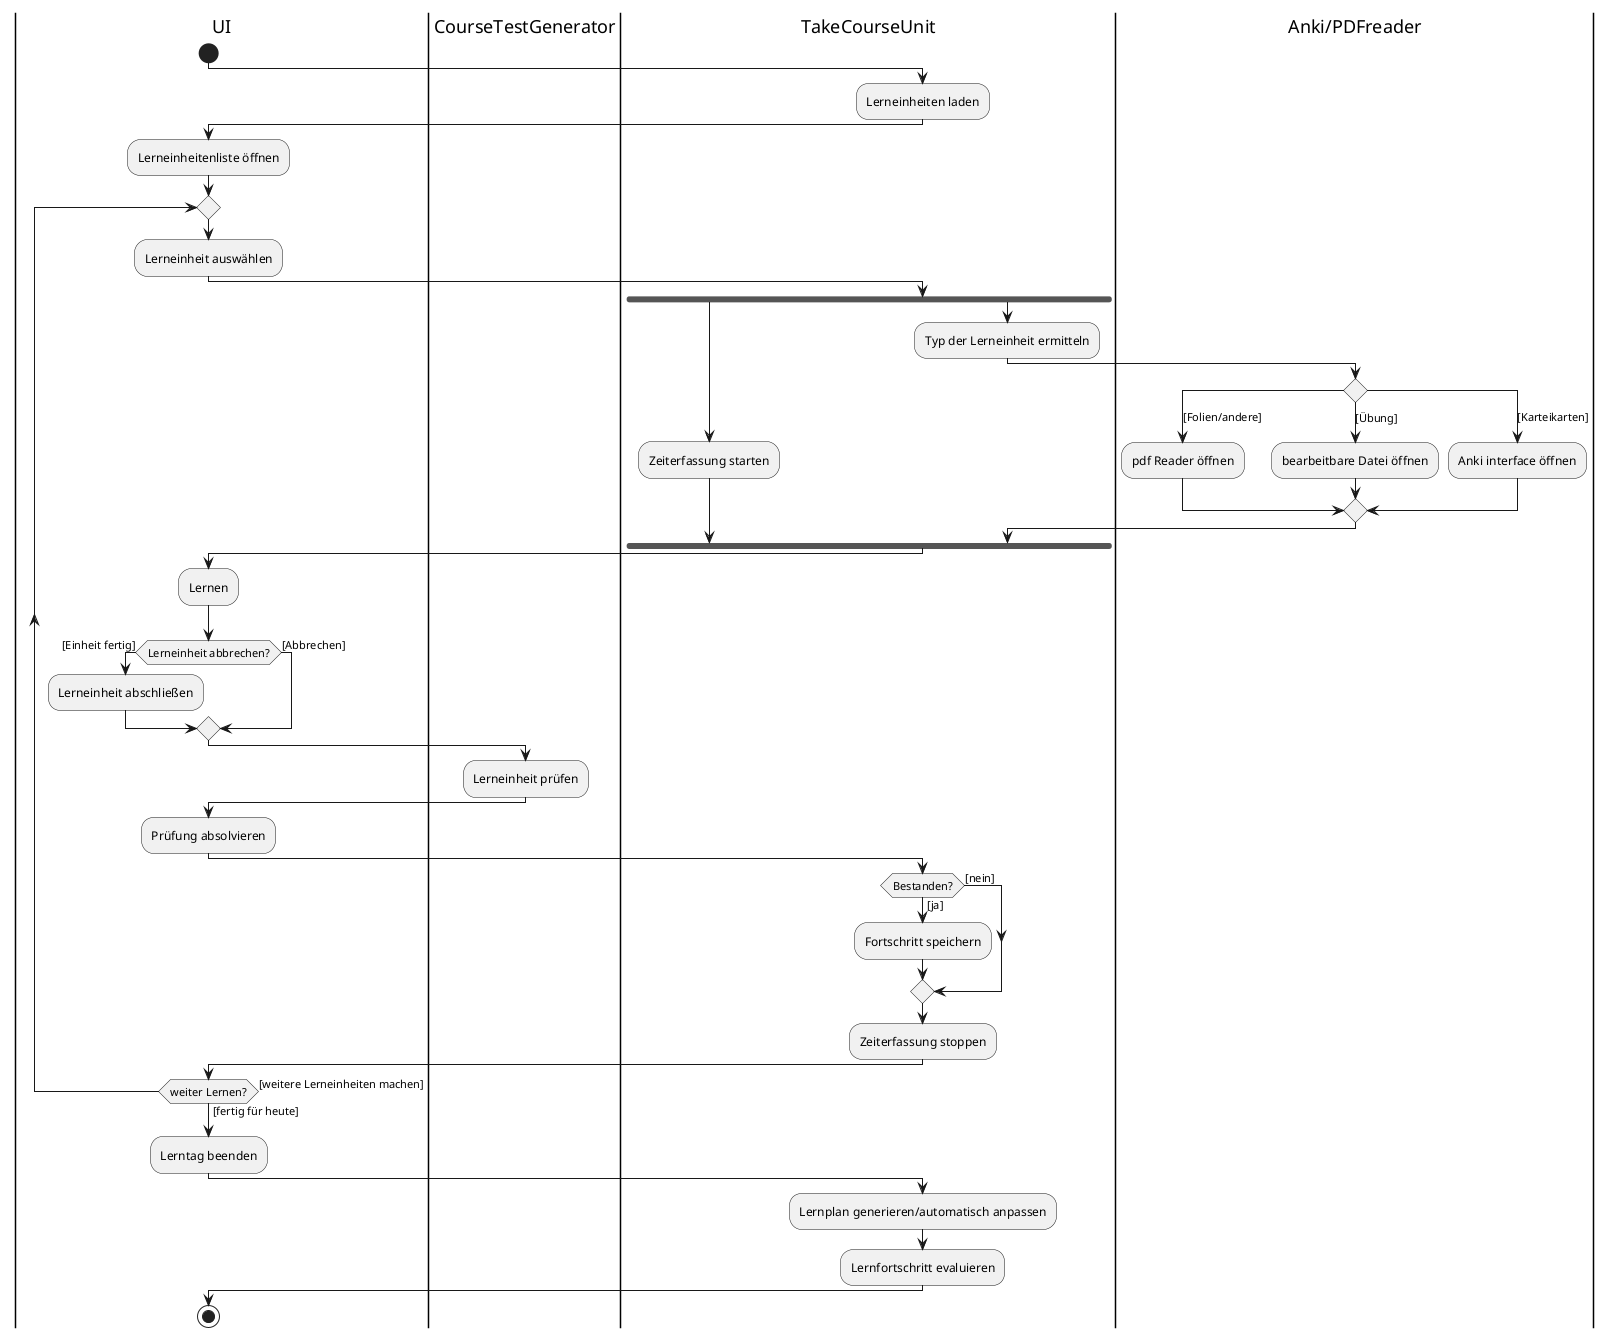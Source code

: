 @startuml Lerneinheit absolvieren

' Only greyscale
skinparam monochrome true
' Disable shadows
skinparam shadowing false
|UI|
|CourseTestGenerator|
|TakeCourseUnit|
|Anki/PDFreader|
|UI|
start
|TakeCourseUnit|
:Lerneinheiten laden;
|UI|
:Lerneinheitenliste öffnen;
repeat
:Lerneinheit auswählen;
|TakeCourseUnit|
fork
:Zeiterfassung starten;
fork again
:Typ der Lerneinheit ermitteln;
|Anki/PDFreader|
switch ()
case ([Folien/andere])
    |Anki/PDFreader|
    :pdf Reader öffnen;
case ([Übung])
    :bearbeitbare Datei öffnen;
case ([Karteikarten])
    |Anki/PDFreader|
    :Anki interface öffnen;
endswitch
|TakeCourseUnit|
end fork
|UI|
/'include usecase lernen'/
:Lernen; 
if(Lerneinheit abbrechen?) then([Einheit fertig])
:Lerneinheit abschließen;
else ([Abbrechen])
label abbruch
endif
/'als usecase hinzufügen Wenn durchgefallen kein fortschritt'/
'goto abbruch
|CourseTestGenerator|
:Lerneinheit prüfen;
|UI|
:Prüfung absolvieren;
|TakeCourseUnit|
if(Bestanden?) then([ja])
:Fortschritt speichern;
else([nein])
endif
:Zeiterfassung stoppen;
|UI|
repeat while (weiter Lernen?) is ([weitere Lerneinheiten machen]) not ([fertig für heute])
:Lerntag beenden;
|TakeCourseUnit|
:Lernplan generieren/automatisch anpassen;
:Lernfortschritt evaluieren;
|UI|
stop



@enduml
